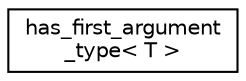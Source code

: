 digraph "Graphical Class Hierarchy"
{
  edge [fontname="Helvetica",fontsize="10",labelfontname="Helvetica",labelfontsize="10"];
  node [fontname="Helvetica",fontsize="10",shape=record];
  rankdir="LR";
  Node0 [label="has_first_argument\l_type\< T \>",height=0.2,width=0.4,color="black", fillcolor="white", style="filled",URL="$classhas__first__argument__type.html"];
}
